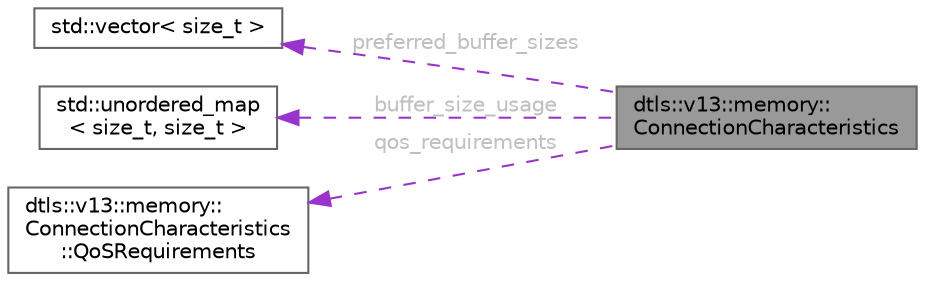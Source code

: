 digraph "dtls::v13::memory::ConnectionCharacteristics"
{
 // LATEX_PDF_SIZE
  bgcolor="transparent";
  edge [fontname=Helvetica,fontsize=10,labelfontname=Helvetica,labelfontsize=10];
  node [fontname=Helvetica,fontsize=10,shape=box,height=0.2,width=0.4];
  rankdir="LR";
  Node1 [id="Node000001",label="dtls::v13::memory::\lConnectionCharacteristics",height=0.2,width=0.4,color="gray40", fillcolor="grey60", style="filled", fontcolor="black",tooltip=" "];
  Node2 -> Node1 [id="edge1_Node000001_Node000002",dir="back",color="darkorchid3",style="dashed",tooltip=" ",label=" preferred_buffer_sizes",fontcolor="grey" ];
  Node2 [id="Node000002",label="std::vector\< size_t \>",height=0.2,width=0.4,color="gray40", fillcolor="white", style="filled",tooltip=" "];
  Node3 -> Node1 [id="edge2_Node000001_Node000003",dir="back",color="darkorchid3",style="dashed",tooltip=" ",label=" buffer_size_usage",fontcolor="grey" ];
  Node3 [id="Node000003",label="std::unordered_map\l\< size_t, size_t \>",height=0.2,width=0.4,color="gray40", fillcolor="white", style="filled",tooltip=" "];
  Node4 -> Node1 [id="edge3_Node000001_Node000004",dir="back",color="darkorchid3",style="dashed",tooltip=" ",label=" qos_requirements",fontcolor="grey" ];
  Node4 [id="Node000004",label="dtls::v13::memory::\lConnectionCharacteristics\l::QoSRequirements",height=0.2,width=0.4,color="gray40", fillcolor="white", style="filled",URL="$structdtls_1_1v13_1_1memory_1_1ConnectionCharacteristics_1_1QoSRequirements.html",tooltip=" "];
}
